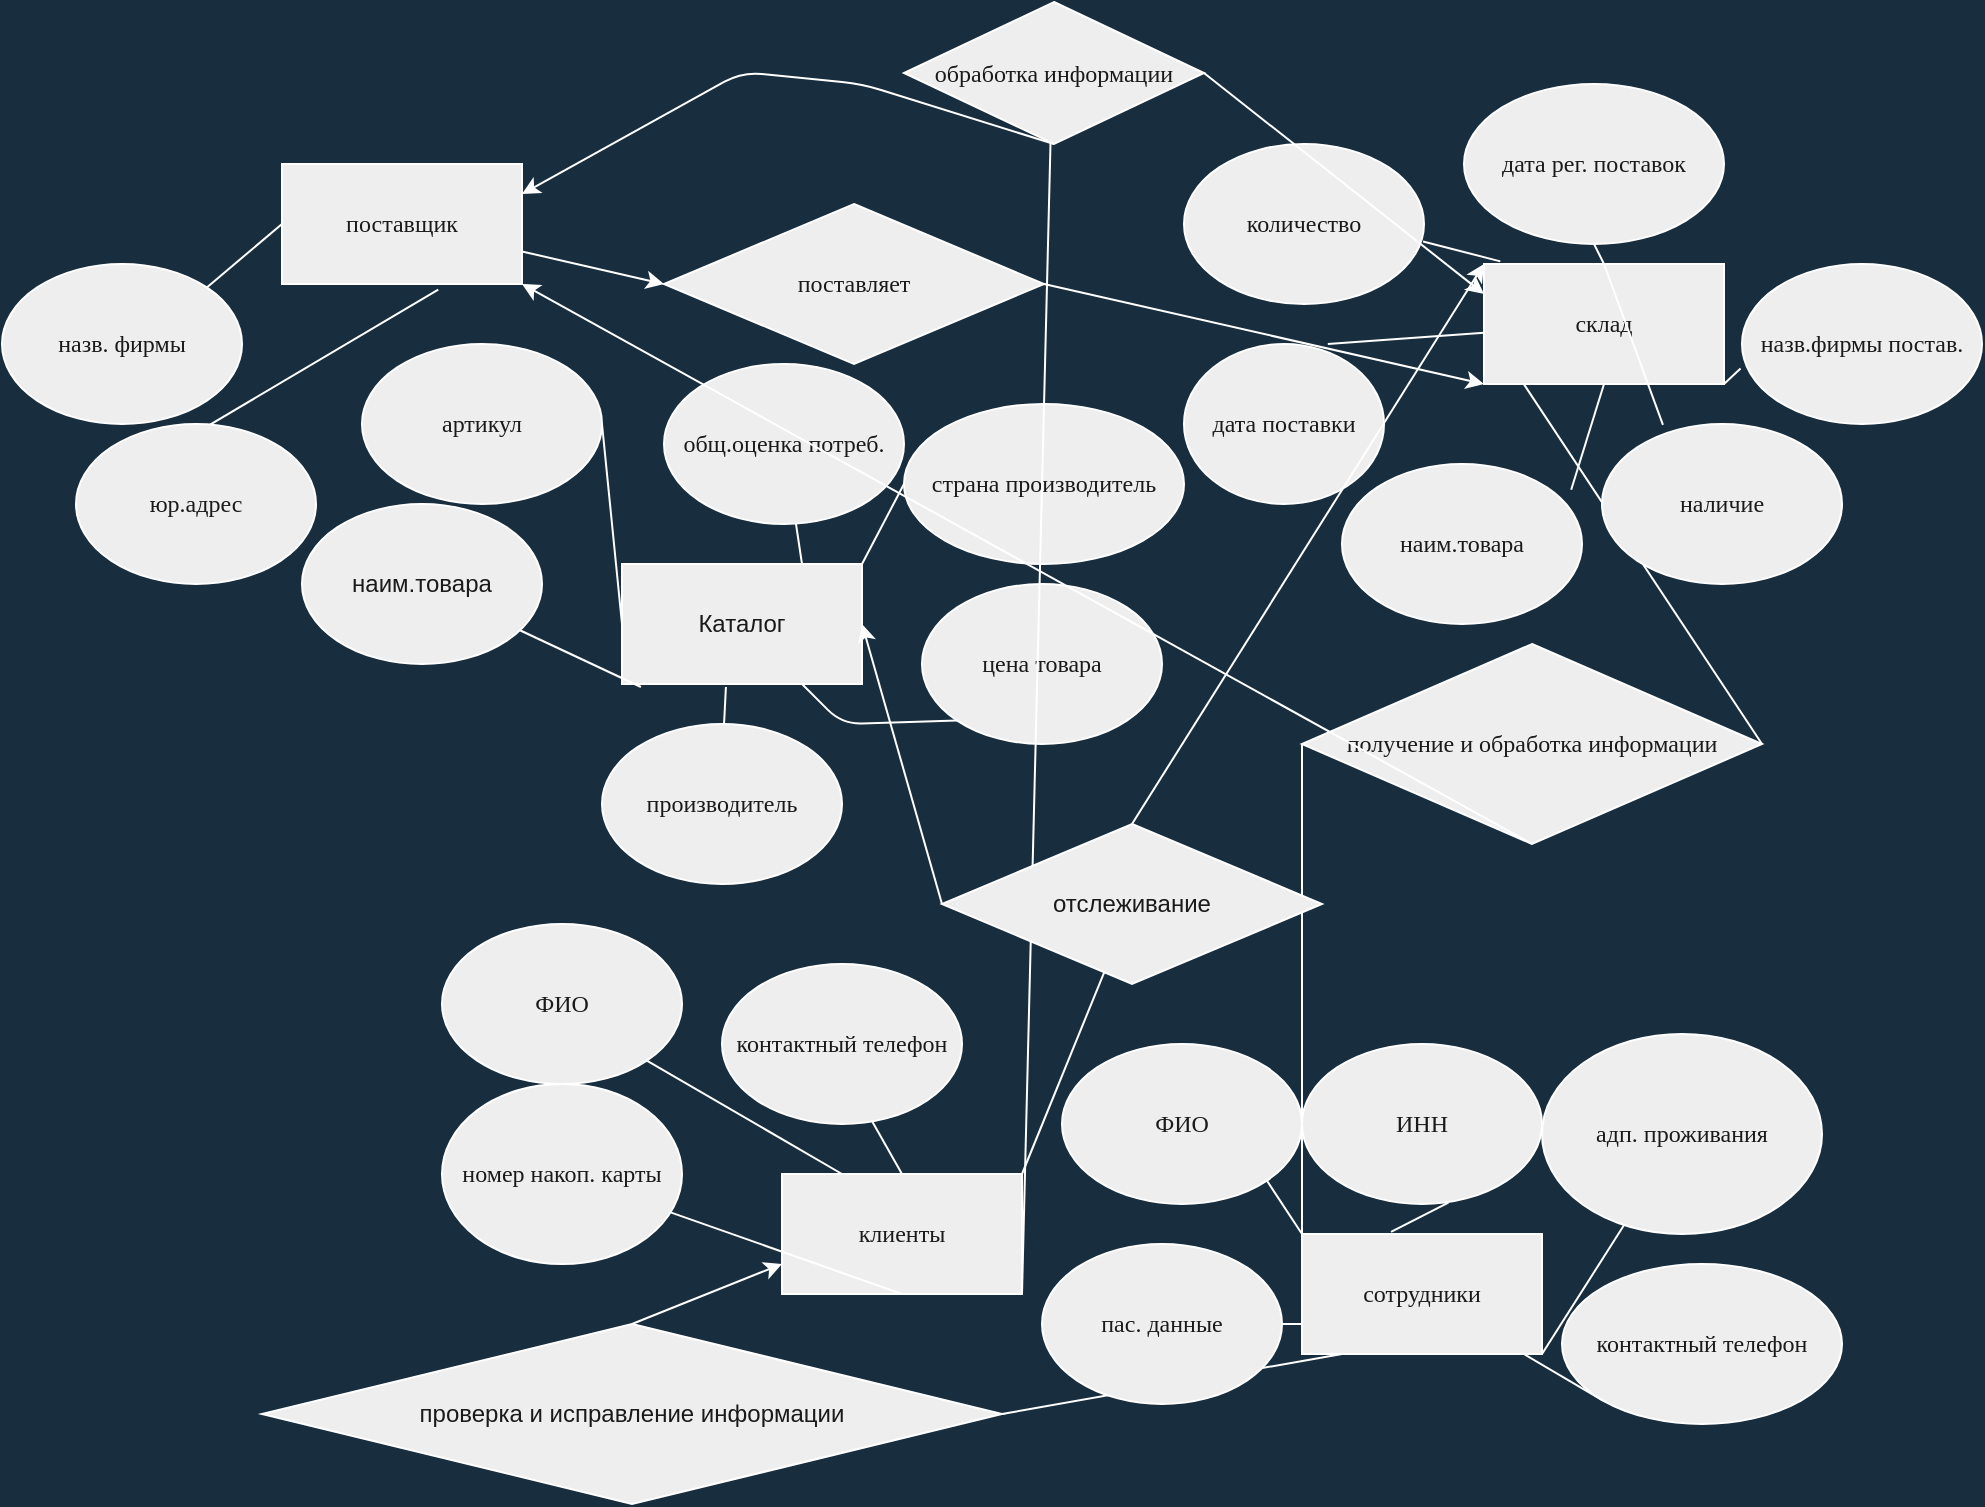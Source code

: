 <mxfile version="14.6.1" type="github" pages="2">
  <diagram id="g4z-NJMzCff2bo7Q9FqN" name="Page-1">
    <mxGraphModel dx="1296" dy="1885" grid="1" gridSize="10" guides="1" tooltips="1" connect="1" arrows="1" fold="1" page="1" pageScale="1" pageWidth="827" pageHeight="1169" background="#182E3E" math="0" shadow="0">
      <root>
        <mxCell id="0" />
        <mxCell id="1" parent="0" />
        <mxCell id="3wK8ob3INykf_q4m3ME8-1" value="Каталог" style="rounded=0;whiteSpace=wrap;html=1;fillColor=#EEEEEE;strokeColor=#FFFFFF;fontColor=#1A1A1A;" parent="1" vertex="1">
          <mxGeometry x="1100" y="250" width="120" height="60" as="geometry" />
        </mxCell>
        <mxCell id="3wK8ob3INykf_q4m3ME8-2" value="" style="endArrow=none;html=1;entryX=0.079;entryY=1.025;entryDx=0;entryDy=0;entryPerimeter=0;strokeColor=#FFFFFF;fontColor=#FFFFFF;labelBackgroundColor=#182E3E;" parent="1" target="3wK8ob3INykf_q4m3ME8-1" edge="1" source="3wK8ob3INykf_q4m3ME8-3">
          <mxGeometry width="50" height="50" relative="1" as="geometry">
            <mxPoint x="240" y="610" as="sourcePoint" />
            <mxPoint x="350" y="590" as="targetPoint" />
            <Array as="points" />
          </mxGeometry>
        </mxCell>
        <mxCell id="3wK8ob3INykf_q4m3ME8-3" value="наим.товара" style="ellipse;whiteSpace=wrap;html=1;fillColor=#EEEEEE;strokeColor=#FFFFFF;fontColor=#1A1A1A;" parent="1" vertex="1">
          <mxGeometry x="940" y="220" width="120" height="80" as="geometry" />
        </mxCell>
        <mxCell id="3wK8ob3INykf_q4m3ME8-4" value="" style="endArrow=none;html=1;entryX=0;entryY=0.5;entryDx=0;entryDy=0;exitX=1;exitY=0.5;exitDx=0;exitDy=0;strokeColor=#FFFFFF;fontColor=#FFFFFF;labelBackgroundColor=#182E3E;" parent="1" source="3wK8ob3INykf_q4m3ME8-5" target="3wK8ob3INykf_q4m3ME8-1" edge="1">
          <mxGeometry width="50" height="50" relative="1" as="geometry">
            <mxPoint x="180" y="550" as="sourcePoint" />
            <mxPoint x="230" y="500" as="targetPoint" />
          </mxGeometry>
        </mxCell>
        <mxCell id="3wK8ob3INykf_q4m3ME8-5" value="артикул" style="ellipse;whiteSpace=wrap;html=1;fontFamily=Times New Roman;fillColor=#EEEEEE;strokeColor=#FFFFFF;fontColor=#1A1A1A;" parent="1" vertex="1">
          <mxGeometry x="970" y="140" width="120" height="80" as="geometry" />
        </mxCell>
        <mxCell id="3wK8ob3INykf_q4m3ME8-6" value="" style="endArrow=none;html=1;fontFamily=Times New Roman;entryX=0.75;entryY=1;entryDx=0;entryDy=0;strokeColor=#FFFFFF;fontColor=#FFFFFF;exitX=0;exitY=1;exitDx=0;exitDy=0;labelBackgroundColor=#182E3E;" parent="1" target="3wK8ob3INykf_q4m3ME8-1" edge="1" source="3wK8ob3INykf_q4m3ME8-7">
          <mxGeometry width="50" height="50" relative="1" as="geometry">
            <mxPoint x="1220" y="340" as="sourcePoint" />
            <mxPoint x="300" y="430" as="targetPoint" />
            <Array as="points">
              <mxPoint x="1210" y="330" />
            </Array>
          </mxGeometry>
        </mxCell>
        <mxCell id="3wK8ob3INykf_q4m3ME8-7" value="цена товара" style="ellipse;whiteSpace=wrap;html=1;fontFamily=Times New Roman;fillColor=#EEEEEE;strokeColor=#FFFFFF;fontColor=#1A1A1A;" parent="1" vertex="1">
          <mxGeometry x="1250" y="260" width="120" height="80" as="geometry" />
        </mxCell>
        <mxCell id="3wK8ob3INykf_q4m3ME8-8" value="" style="endArrow=none;html=1;fontFamily=Times New Roman;strokeColor=#FFFFFF;fontColor=#FFFFFF;exitX=0.75;exitY=0;exitDx=0;exitDy=0;labelBackgroundColor=#182E3E;" parent="1" edge="1" target="3wK8ob3INykf_q4m3ME8-9" source="3wK8ob3INykf_q4m3ME8-1">
          <mxGeometry width="50" height="50" relative="1" as="geometry">
            <mxPoint x="1250" y="330" as="sourcePoint" />
            <mxPoint x="1220" y="160" as="targetPoint" />
          </mxGeometry>
        </mxCell>
        <mxCell id="3wK8ob3INykf_q4m3ME8-9" value="общ.оценка потреб." style="ellipse;whiteSpace=wrap;html=1;fontFamily=Times New Roman;fillColor=#EEEEEE;strokeColor=#FFFFFF;fontColor=#1A1A1A;" parent="1" vertex="1">
          <mxGeometry x="1121" y="150" width="120" height="80" as="geometry" />
        </mxCell>
        <mxCell id="3wK8ob3INykf_q4m3ME8-10" value="" style="endArrow=none;html=1;fontFamily=Times New Roman;strokeColor=#FFFFFF;fontColor=#FFFFFF;exitX=1;exitY=0;exitDx=0;exitDy=0;entryX=0;entryY=0.5;entryDx=0;entryDy=0;labelBackgroundColor=#182E3E;" parent="1" edge="1" target="3wK8ob3INykf_q4m3ME8-13" source="3wK8ob3INykf_q4m3ME8-1">
          <mxGeometry width="50" height="50" relative="1" as="geometry">
            <mxPoint x="1250" y="360" as="sourcePoint" />
            <mxPoint x="1260" y="170" as="targetPoint" />
          </mxGeometry>
        </mxCell>
        <mxCell id="3wK8ob3INykf_q4m3ME8-13" value="страна производитель" style="ellipse;whiteSpace=wrap;html=1;fontFamily=Times New Roman;fillColor=#EEEEEE;strokeColor=#FFFFFF;fontColor=#1A1A1A;" parent="1" vertex="1">
          <mxGeometry x="1241" y="170" width="140" height="80" as="geometry" />
        </mxCell>
        <mxCell id="3wK8ob3INykf_q4m3ME8-14" value="" style="endArrow=none;html=1;fontFamily=Times New Roman;entryX=0.433;entryY=1.025;entryDx=0;entryDy=0;entryPerimeter=0;strokeColor=#FFFFFF;fontColor=#FFFFFF;labelBackgroundColor=#182E3E;" parent="1" source="3wK8ob3INykf_q4m3ME8-15" target="3wK8ob3INykf_q4m3ME8-1" edge="1">
          <mxGeometry width="50" height="50" relative="1" as="geometry">
            <mxPoint x="320" y="670" as="sourcePoint" />
            <mxPoint x="360" y="570" as="targetPoint" />
          </mxGeometry>
        </mxCell>
        <mxCell id="3wK8ob3INykf_q4m3ME8-15" value="производитель" style="ellipse;whiteSpace=wrap;html=1;fontFamily=Times New Roman;fillColor=#EEEEEE;strokeColor=#FFFFFF;fontColor=#1A1A1A;" parent="1" vertex="1">
          <mxGeometry x="1090" y="330.0" width="120" height="80" as="geometry" />
        </mxCell>
        <mxCell id="3wK8ob3INykf_q4m3ME8-19" value="" style="endArrow=classic;html=1;fontFamily=Times New Roman;entryX=1;entryY=0.5;entryDx=0;entryDy=0;strokeColor=#FFFFFF;fontColor=#FFFFFF;exitX=0;exitY=0.5;exitDx=0;exitDy=0;labelBackgroundColor=#182E3E;" parent="1" source="Yl3VBhIFyG_n3BEHl-2H-1" target="3wK8ob3INykf_q4m3ME8-1" edge="1">
          <mxGeometry width="50" height="50" relative="1" as="geometry">
            <mxPoint x="1310" y="440" as="sourcePoint" />
            <mxPoint x="720" y="510" as="targetPoint" />
          </mxGeometry>
        </mxCell>
        <mxCell id="3wK8ob3INykf_q4m3ME8-20" value="" style="endArrow=none;html=1;fontFamily=Times New Roman;exitX=1;exitY=0;exitDx=0;exitDy=0;strokeColor=#FFFFFF;fontColor=#FFFFFF;labelBackgroundColor=#182E3E;" parent="1" source="3wK8ob3INykf_q4m3ME8-21" edge="1" target="Yl3VBhIFyG_n3BEHl-2H-1">
          <mxGeometry width="50" height="50" relative="1" as="geometry">
            <mxPoint x="1270" y="680" as="sourcePoint" />
            <mxPoint x="1480" y="710" as="targetPoint" />
          </mxGeometry>
        </mxCell>
        <mxCell id="3wK8ob3INykf_q4m3ME8-21" value="клиенты" style="rounded=0;whiteSpace=wrap;html=1;fontFamily=Times New Roman;fillColor=#EEEEEE;strokeColor=#FFFFFF;fontColor=#1A1A1A;" parent="1" vertex="1">
          <mxGeometry x="1180" y="555" width="120" height="60" as="geometry" />
        </mxCell>
        <mxCell id="3wK8ob3INykf_q4m3ME8-22" value="" style="endArrow=none;html=1;fontFamily=Times New Roman;entryX=0.25;entryY=0;entryDx=0;entryDy=0;strokeColor=#FFFFFF;fontColor=#FFFFFF;exitX=1;exitY=1;exitDx=0;exitDy=0;labelBackgroundColor=#182E3E;" parent="1" target="3wK8ob3INykf_q4m3ME8-21" edge="1" source="3wK8ob3INykf_q4m3ME8-23">
          <mxGeometry width="50" height="50" relative="1" as="geometry">
            <mxPoint x="990" y="460" as="sourcePoint" />
            <mxPoint x="720" y="510" as="targetPoint" />
          </mxGeometry>
        </mxCell>
        <mxCell id="3wK8ob3INykf_q4m3ME8-23" value="ФИО" style="ellipse;whiteSpace=wrap;html=1;fontFamily=Times New Roman;fillColor=#EEEEEE;strokeColor=#FFFFFF;fontColor=#1A1A1A;" parent="1" vertex="1">
          <mxGeometry x="1010" y="430" width="120" height="80" as="geometry" />
        </mxCell>
        <mxCell id="3wK8ob3INykf_q4m3ME8-24" value="" style="endArrow=none;html=1;fontFamily=Times New Roman;strokeColor=#FFFFFF;fontColor=#FFFFFF;entryX=0.626;entryY=0.984;entryDx=0;entryDy=0;entryPerimeter=0;exitX=0.5;exitY=0;exitDx=0;exitDy=0;labelBackgroundColor=#182E3E;" parent="1" edge="1" target="3wK8ob3INykf_q4m3ME8-25" source="3wK8ob3INykf_q4m3ME8-21">
          <mxGeometry width="50" height="50" relative="1" as="geometry">
            <mxPoint x="1231" y="676" as="sourcePoint" />
            <mxPoint x="1250" y="630" as="targetPoint" />
          </mxGeometry>
        </mxCell>
        <mxCell id="3wK8ob3INykf_q4m3ME8-25" value="контактный телефон" style="ellipse;whiteSpace=wrap;html=1;fontFamily=Times New Roman;fillColor=#EEEEEE;strokeColor=#FFFFFF;fontColor=#1A1A1A;" parent="1" vertex="1">
          <mxGeometry x="1150" y="450" width="120" height="80" as="geometry" />
        </mxCell>
        <mxCell id="3wK8ob3INykf_q4m3ME8-26" value="" style="endArrow=none;html=1;fontFamily=Times New Roman;entryX=0.5;entryY=1;entryDx=0;entryDy=0;strokeColor=#FFFFFF;fontColor=#FFFFFF;labelBackgroundColor=#182E3E;" parent="1" source="3wK8ob3INykf_q4m3ME8-27" target="3wK8ob3INykf_q4m3ME8-21" edge="1">
          <mxGeometry width="50" height="50" relative="1" as="geometry">
            <mxPoint x="970" y="650" as="sourcePoint" />
            <mxPoint x="720" y="510" as="targetPoint" />
          </mxGeometry>
        </mxCell>
        <mxCell id="3wK8ob3INykf_q4m3ME8-27" value="номер накоп. карты" style="ellipse;whiteSpace=wrap;html=1;fontFamily=Times New Roman;fillColor=#EEEEEE;strokeColor=#FFFFFF;fontColor=#1A1A1A;" parent="1" vertex="1">
          <mxGeometry x="1010" y="510" width="120" height="90" as="geometry" />
        </mxCell>
        <mxCell id="3wK8ob3INykf_q4m3ME8-30" value="" style="endArrow=classic;html=1;fontFamily=Times New Roman;entryX=0;entryY=0.75;entryDx=0;entryDy=0;exitX=0.5;exitY=0;exitDx=0;exitDy=0;strokeColor=#FFFFFF;fontColor=#FFFFFF;labelBackgroundColor=#182E3E;" parent="1" source="Yl3VBhIFyG_n3BEHl-2H-2" target="3wK8ob3INykf_q4m3ME8-21" edge="1">
          <mxGeometry width="50" height="50" relative="1" as="geometry">
            <mxPoint x="660" y="700" as="sourcePoint" />
            <mxPoint x="730" y="840" as="targetPoint" />
            <Array as="points" />
          </mxGeometry>
        </mxCell>
        <mxCell id="3wK8ob3INykf_q4m3ME8-31" value="" style="endArrow=none;html=1;fontFamily=Times New Roman;entryX=0;entryY=0.75;entryDx=0;entryDy=0;strokeColor=#FFFFFF;fontColor=#FFFFFF;labelBackgroundColor=#182E3E;" parent="1" target="3wK8ob3INykf_q4m3ME8-32" edge="1" source="3wK8ob3INykf_q4m3ME8-38">
          <mxGeometry width="50" height="50" relative="1" as="geometry">
            <mxPoint x="910" y="820" as="sourcePoint" />
            <mxPoint x="1047" y="555" as="targetPoint" />
          </mxGeometry>
        </mxCell>
        <mxCell id="3wK8ob3INykf_q4m3ME8-32" value="сотрудники" style="rounded=0;whiteSpace=wrap;html=1;fontFamily=Times New Roman;fillColor=#EEEEEE;strokeColor=#FFFFFF;fontColor=#1A1A1A;" parent="1" vertex="1">
          <mxGeometry x="1440" y="585" width="120" height="60" as="geometry" />
        </mxCell>
        <mxCell id="3wK8ob3INykf_q4m3ME8-33" value="ФИО" style="ellipse;whiteSpace=wrap;html=1;fontFamily=Times New Roman;fillColor=#EEEEEE;strokeColor=#FFFFFF;fontColor=#1A1A1A;" parent="1" vertex="1">
          <mxGeometry x="1320" y="490" width="120" height="80" as="geometry" />
        </mxCell>
        <mxCell id="3wK8ob3INykf_q4m3ME8-34" value="" style="endArrow=none;html=1;fontFamily=Times New Roman;entryX=1;entryY=1;entryDx=0;entryDy=0;exitX=0;exitY=0;exitDx=0;exitDy=0;strokeColor=#FFFFFF;fontColor=#FFFFFF;labelBackgroundColor=#182E3E;" parent="1" source="3wK8ob3INykf_q4m3ME8-32" target="3wK8ob3INykf_q4m3ME8-33" edge="1">
          <mxGeometry width="50" height="50" relative="1" as="geometry">
            <mxPoint x="210" y="1080" as="sourcePoint" />
            <mxPoint x="260" y="1030" as="targetPoint" />
          </mxGeometry>
        </mxCell>
        <mxCell id="3wK8ob3INykf_q4m3ME8-35" value="" style="endArrow=none;html=1;fontFamily=Times New Roman;strokeColor=#FFFFFF;fontColor=#FFFFFF;exitX=1;exitY=0.5;exitDx=0;exitDy=0;labelBackgroundColor=#182E3E;" parent="1" edge="1" source="Yl3VBhIFyG_n3BEHl-2H-2">
          <mxGeometry width="50" height="50" relative="1" as="geometry">
            <mxPoint x="1410" y="695" as="sourcePoint" />
            <mxPoint x="1460" y="645" as="targetPoint" />
          </mxGeometry>
        </mxCell>
        <mxCell id="3wK8ob3INykf_q4m3ME8-36" value="контактный телефон" style="ellipse;whiteSpace=wrap;html=1;fontFamily=Times New Roman;fillColor=#EEEEEE;strokeColor=#FFFFFF;fontColor=#1A1A1A;" parent="1" vertex="1">
          <mxGeometry x="1570" y="600" width="140" height="80" as="geometry" />
        </mxCell>
        <mxCell id="3wK8ob3INykf_q4m3ME8-37" value="" style="endArrow=none;html=1;fontFamily=Times New Roman;strokeColor=#FFFFFF;fontColor=#FFFFFF;exitX=0;exitY=1;exitDx=0;exitDy=0;labelBackgroundColor=#182E3E;" parent="1" edge="1" target="3wK8ob3INykf_q4m3ME8-32" source="3wK8ob3INykf_q4m3ME8-36">
          <mxGeometry width="50" height="50" relative="1" as="geometry">
            <mxPoint x="1590" y="720" as="sourcePoint" />
            <mxPoint x="1590" y="660" as="targetPoint" />
          </mxGeometry>
        </mxCell>
        <mxCell id="3wK8ob3INykf_q4m3ME8-38" value="пас. данные" style="ellipse;whiteSpace=wrap;html=1;fontFamily=Times New Roman;fillColor=#EEEEEE;strokeColor=#FFFFFF;fontColor=#1A1A1A;" parent="1" vertex="1">
          <mxGeometry x="1310" y="590" width="120" height="80" as="geometry" />
        </mxCell>
        <mxCell id="3wK8ob3INykf_q4m3ME8-39" value="" style="endArrow=none;html=1;fontFamily=Times New Roman;exitX=0.371;exitY=-0.017;exitDx=0;exitDy=0;exitPerimeter=0;entryX=0.61;entryY=0.991;entryDx=0;entryDy=0;entryPerimeter=0;strokeColor=#FFFFFF;fontColor=#FFFFFF;labelBackgroundColor=#182E3E;" parent="1" source="3wK8ob3INykf_q4m3ME8-32" target="3wK8ob3INykf_q4m3ME8-40" edge="1">
          <mxGeometry width="50" height="50" relative="1" as="geometry">
            <mxPoint x="290" y="1030" as="sourcePoint" />
            <mxPoint x="280" y="940" as="targetPoint" />
          </mxGeometry>
        </mxCell>
        <mxCell id="3wK8ob3INykf_q4m3ME8-40" value="ИНН" style="ellipse;whiteSpace=wrap;html=1;fontFamily=Times New Roman;fillColor=#EEEEEE;strokeColor=#FFFFFF;fontColor=#1A1A1A;" parent="1" vertex="1">
          <mxGeometry x="1440" y="490" width="120" height="80" as="geometry" />
        </mxCell>
        <mxCell id="3wK8ob3INykf_q4m3ME8-41" value="" style="endArrow=none;html=1;fontFamily=Times New Roman;entryX=1;entryY=1;entryDx=0;entryDy=0;strokeColor=#FFFFFF;fontColor=#FFFFFF;labelBackgroundColor=#182E3E;" parent="1" source="3wK8ob3INykf_q4m3ME8-42" target="3wK8ob3INykf_q4m3ME8-32" edge="1">
          <mxGeometry width="50" height="50" relative="1" as="geometry">
            <mxPoint x="450" y="1150" as="sourcePoint" />
            <mxPoint x="420" y="1100" as="targetPoint" />
          </mxGeometry>
        </mxCell>
        <mxCell id="3wK8ob3INykf_q4m3ME8-42" value="адп. проживания" style="ellipse;whiteSpace=wrap;html=1;fontFamily=Times New Roman;fillColor=#EEEEEE;strokeColor=#FFFFFF;fontColor=#1A1A1A;" parent="1" vertex="1">
          <mxGeometry x="1560" y="485" width="140" height="100" as="geometry" />
        </mxCell>
        <mxCell id="3wK8ob3INykf_q4m3ME8-43" value="" style="endArrow=none;html=1;fontFamily=Times New Roman;entryX=1;entryY=1;entryDx=0;entryDy=0;exitX=0.5;exitY=0;exitDx=0;exitDy=0;strokeColor=#FFFFFF;fontColor=#FFFFFF;labelBackgroundColor=#182E3E;" parent="1" source="3wK8ob3INykf_q4m3ME8-44" target="3wK8ob3INykf_q4m3ME8-21" edge="1">
          <mxGeometry width="50" height="50" relative="1" as="geometry">
            <mxPoint x="1100" y="1030" as="sourcePoint" />
            <mxPoint x="1030" y="670" as="targetPoint" />
          </mxGeometry>
        </mxCell>
        <mxCell id="3wK8ob3INykf_q4m3ME8-44" value="обработка информации" style="rhombus;whiteSpace=wrap;html=1;fontFamily=Times New Roman;fillColor=#EEEEEE;strokeColor=#FFFFFF;fontColor=#1A1A1A;" parent="1" vertex="1">
          <mxGeometry x="1241" y="-31" width="150" height="71" as="geometry" />
        </mxCell>
        <mxCell id="3wK8ob3INykf_q4m3ME8-45" value="" style="endArrow=classic;html=1;fontFamily=Times New Roman;exitX=0.5;exitY=1;exitDx=0;exitDy=0;entryX=1;entryY=0.25;entryDx=0;entryDy=0;strokeColor=#FFFFFF;fontColor=#FFFFFF;labelBackgroundColor=#182E3E;" parent="1" source="3wK8ob3INykf_q4m3ME8-44" target="3wK8ob3INykf_q4m3ME8-46" edge="1">
          <mxGeometry width="50" height="50" relative="1" as="geometry">
            <mxPoint x="1100" y="1150" as="sourcePoint" />
            <mxPoint x="840" y="1310" as="targetPoint" />
            <Array as="points">
              <mxPoint x="1220" y="10" />
              <mxPoint x="1160" y="4" />
            </Array>
          </mxGeometry>
        </mxCell>
        <mxCell id="3wK8ob3INykf_q4m3ME8-46" value="поставщик" style="rounded=0;whiteSpace=wrap;html=1;fontFamily=Times New Roman;fillColor=#EEEEEE;strokeColor=#FFFFFF;fontColor=#1A1A1A;" parent="1" vertex="1">
          <mxGeometry x="930" y="50" width="120" height="60" as="geometry" />
        </mxCell>
        <mxCell id="3wK8ob3INykf_q4m3ME8-47" value="получение и обработка информации" style="rhombus;whiteSpace=wrap;html=1;fontFamily=Times New Roman;fillColor=#EEEEEE;strokeColor=#FFFFFF;fontColor=#1A1A1A;" parent="1" vertex="1">
          <mxGeometry x="1440" y="290" width="230" height="100" as="geometry" />
        </mxCell>
        <mxCell id="3wK8ob3INykf_q4m3ME8-48" value="" style="endArrow=none;html=1;fontFamily=Times New Roman;exitX=0;exitY=1;exitDx=0;exitDy=0;entryX=0;entryY=0.5;entryDx=0;entryDy=0;strokeColor=#FFFFFF;fontColor=#FFFFFF;labelBackgroundColor=#182E3E;" parent="1" source="3wK8ob3INykf_q4m3ME8-32" target="3wK8ob3INykf_q4m3ME8-47" edge="1">
          <mxGeometry width="50" height="50" relative="1" as="geometry">
            <mxPoint x="380" y="1080" as="sourcePoint" />
            <mxPoint x="430" y="1030" as="targetPoint" />
          </mxGeometry>
        </mxCell>
        <mxCell id="3wK8ob3INykf_q4m3ME8-49" value="" style="endArrow=classic;html=1;fontFamily=Times New Roman;exitX=0.5;exitY=1;exitDx=0;exitDy=0;strokeColor=#FFFFFF;fontColor=#FFFFFF;entryX=1;entryY=1;entryDx=0;entryDy=0;labelBackgroundColor=#182E3E;" parent="1" source="3wK8ob3INykf_q4m3ME8-47" target="3wK8ob3INykf_q4m3ME8-46" edge="1">
          <mxGeometry width="50" height="50" relative="1" as="geometry">
            <mxPoint x="620" y="1240" as="sourcePoint" />
            <mxPoint x="1810" y="540" as="targetPoint" />
          </mxGeometry>
        </mxCell>
        <mxCell id="3wK8ob3INykf_q4m3ME8-50" value="" style="endArrow=none;html=1;fontFamily=Times New Roman;exitX=0.719;exitY=0;exitDx=0;exitDy=0;exitPerimeter=0;strokeColor=#FFFFFF;fontColor=#FFFFFF;labelBackgroundColor=#182E3E;" parent="1" source="3wK8ob3INykf_q4m3ME8-51" edge="1" target="3wK8ob3INykf_q4m3ME8-59">
          <mxGeometry width="50" height="50" relative="1" as="geometry">
            <mxPoint x="670" y="1340" as="sourcePoint" />
            <mxPoint x="1490" y="410" as="targetPoint" />
          </mxGeometry>
        </mxCell>
        <mxCell id="3wK8ob3INykf_q4m3ME8-51" value="дата поставки" style="ellipse;whiteSpace=wrap;html=1;fontFamily=Times New Roman;fillColor=#EEEEEE;strokeColor=#FFFFFF;fontColor=#1A1A1A;" parent="1" vertex="1">
          <mxGeometry x="1381" y="140" width="100" height="80" as="geometry" />
        </mxCell>
        <mxCell id="3wK8ob3INykf_q4m3ME8-52" value="" style="endArrow=none;html=1;fontFamily=Times New Roman;entryX=0.651;entryY=1.047;entryDx=0;entryDy=0;entryPerimeter=0;exitX=0;exitY=0.5;exitDx=0;exitDy=0;strokeColor=#FFFFFF;fontColor=#FFFFFF;labelBackgroundColor=#182E3E;" parent="1" source="3wK8ob3INykf_q4m3ME8-53" target="3wK8ob3INykf_q4m3ME8-46" edge="1">
          <mxGeometry width="50" height="50" relative="1" as="geometry">
            <mxPoint x="800" y="1430" as="sourcePoint" />
            <mxPoint x="830" y="1420" as="targetPoint" />
          </mxGeometry>
        </mxCell>
        <mxCell id="3wK8ob3INykf_q4m3ME8-53" value="юр.адрес" style="ellipse;whiteSpace=wrap;html=1;fontFamily=Times New Roman;fillColor=#EEEEEE;strokeColor=#FFFFFF;fontColor=#1A1A1A;" parent="1" vertex="1">
          <mxGeometry x="827" y="180" width="120" height="80" as="geometry" />
        </mxCell>
        <mxCell id="3wK8ob3INykf_q4m3ME8-54" value="" style="endArrow=none;html=1;fontFamily=Times New Roman;entryX=0;entryY=0.5;entryDx=0;entryDy=0;strokeColor=#FFFFFF;fontColor=#FFFFFF;exitX=1;exitY=0;exitDx=0;exitDy=0;labelBackgroundColor=#182E3E;" parent="1" target="3wK8ob3INykf_q4m3ME8-46" edge="1" source="3wK8ob3INykf_q4m3ME8-55">
          <mxGeometry width="50" height="50" relative="1" as="geometry">
            <mxPoint x="620" y="1330" as="sourcePoint" />
            <mxPoint x="680" y="1300" as="targetPoint" />
          </mxGeometry>
        </mxCell>
        <mxCell id="3wK8ob3INykf_q4m3ME8-55" value=" назв. фирмы" style="ellipse;whiteSpace=wrap;html=1;fontFamily=Times New Roman;fillColor=#EEEEEE;strokeColor=#FFFFFF;fontColor=#1A1A1A;" parent="1" vertex="1">
          <mxGeometry x="790" y="100" width="120" height="80" as="geometry" />
        </mxCell>
        <mxCell id="3wK8ob3INykf_q4m3ME8-56" value="поставляет" style="rhombus;whiteSpace=wrap;html=1;fontFamily=Times New Roman;fillColor=#EEEEEE;strokeColor=#FFFFFF;fontColor=#1A1A1A;" parent="1" vertex="1">
          <mxGeometry x="1121" y="70" width="190" height="80" as="geometry" />
        </mxCell>
        <mxCell id="3wK8ob3INykf_q4m3ME8-57" value="" style="endArrow=classic;html=1;fontFamily=Times New Roman;entryX=0;entryY=0.5;entryDx=0;entryDy=0;strokeColor=#FFFFFF;fontColor=#FFFFFF;labelBackgroundColor=#182E3E;" parent="1" source="3wK8ob3INykf_q4m3ME8-46" target="3wK8ob3INykf_q4m3ME8-56" edge="1">
          <mxGeometry width="50" height="50" relative="1" as="geometry">
            <mxPoint x="840" y="1380" as="sourcePoint" />
            <mxPoint x="910.711" y="1330" as="targetPoint" />
          </mxGeometry>
        </mxCell>
        <mxCell id="3wK8ob3INykf_q4m3ME8-58" value="" style="endArrow=classic;html=1;fontFamily=Times New Roman;exitX=1;exitY=0.5;exitDx=0;exitDy=0;entryX=0;entryY=0.5;entryDx=0;entryDy=0;strokeColor=#FFFFFF;fontColor=#FFFFFF;labelBackgroundColor=#182E3E;" parent="1" source="3wK8ob3INykf_q4m3ME8-47" target="3wK8ob3INykf_q4m3ME8-59" edge="1">
          <mxGeometry width="50" height="50" relative="1" as="geometry">
            <mxPoint x="870" y="1170" as="sourcePoint" />
            <mxPoint x="1320" y="1170" as="targetPoint" />
          </mxGeometry>
        </mxCell>
        <mxCell id="3wK8ob3INykf_q4m3ME8-59" value="склад" style="rounded=0;whiteSpace=wrap;html=1;fontFamily=Times New Roman;fillColor=#EEEEEE;strokeColor=#FFFFFF;fontColor=#1A1A1A;" parent="1" vertex="1">
          <mxGeometry x="1531" y="100" width="120" height="60" as="geometry" />
        </mxCell>
        <mxCell id="3wK8ob3INykf_q4m3ME8-60" value="" style="endArrow=classic;html=1;fontFamily=Times New Roman;entryX=0;entryY=1;entryDx=0;entryDy=0;exitX=1;exitY=0.5;exitDx=0;exitDy=0;strokeColor=#FFFFFF;fontColor=#FFFFFF;labelBackgroundColor=#182E3E;" parent="1" source="3wK8ob3INykf_q4m3ME8-56" target="3wK8ob3INykf_q4m3ME8-59" edge="1">
          <mxGeometry width="50" height="50" relative="1" as="geometry">
            <mxPoint x="1370" y="1330" as="sourcePoint" />
            <mxPoint x="1420" y="1280" as="targetPoint" />
          </mxGeometry>
        </mxCell>
        <mxCell id="3wK8ob3INykf_q4m3ME8-61" value="" style="endArrow=none;html=1;fontFamily=Times New Roman;exitX=0.068;exitY=-0.022;exitDx=0;exitDy=0;exitPerimeter=0;strokeColor=#FFFFFF;fontColor=#FFFFFF;entryX=0.996;entryY=0.609;entryDx=0;entryDy=0;entryPerimeter=0;labelBackgroundColor=#182E3E;" parent="1" source="3wK8ob3INykf_q4m3ME8-59" edge="1" target="3wK8ob3INykf_q4m3ME8-62">
          <mxGeometry width="50" height="50" relative="1" as="geometry">
            <mxPoint x="1470" y="1180" as="sourcePoint" />
            <mxPoint x="1470" y="1080" as="targetPoint" />
          </mxGeometry>
        </mxCell>
        <mxCell id="3wK8ob3INykf_q4m3ME8-62" value="количество" style="ellipse;whiteSpace=wrap;html=1;fontFamily=Times New Roman;fillColor=#EEEEEE;strokeColor=#FFFFFF;fontColor=#1A1A1A;" parent="1" vertex="1">
          <mxGeometry x="1381" y="40" width="120" height="80" as="geometry" />
        </mxCell>
        <mxCell id="3wK8ob3INykf_q4m3ME8-63" value="" style="endArrow=classic;html=1;fontFamily=Times New Roman;exitX=0.5;exitY=0;exitDx=0;exitDy=0;entryX=0;entryY=0;entryDx=0;entryDy=0;strokeColor=#FFFFFF;fontColor=#FFFFFF;labelBackgroundColor=#182E3E;" parent="1" source="Yl3VBhIFyG_n3BEHl-2H-1" target="3wK8ob3INykf_q4m3ME8-59" edge="1">
          <mxGeometry width="50" height="50" relative="1" as="geometry">
            <mxPoint x="827" y="785" as="sourcePoint" />
            <mxPoint x="840" y="920" as="targetPoint" />
          </mxGeometry>
        </mxCell>
        <mxCell id="3wK8ob3INykf_q4m3ME8-64" value="" style="endArrow=classic;html=1;fontFamily=Times New Roman;exitX=1;exitY=0.5;exitDx=0;exitDy=0;entryX=0;entryY=0.25;entryDx=0;entryDy=0;strokeColor=#FFFFFF;fontColor=#FFFFFF;labelBackgroundColor=#182E3E;" parent="1" source="3wK8ob3INykf_q4m3ME8-44" target="3wK8ob3INykf_q4m3ME8-59" edge="1">
          <mxGeometry width="50" height="50" relative="1" as="geometry">
            <mxPoint x="1100" y="1110" as="sourcePoint" />
            <mxPoint x="1150" y="1060" as="targetPoint" />
          </mxGeometry>
        </mxCell>
        <mxCell id="3zsrM0tfcTS2GWJ8ZynJ-1" value="" style="endArrow=none;html=1;fontFamily=Times New Roman;strokeColor=#FFFFFF;fontColor=#FFFFFF;entryX=0.5;entryY=1;entryDx=0;entryDy=0;exitX=0.5;exitY=0;exitDx=0;exitDy=0;labelBackgroundColor=#182E3E;" parent="1" edge="1" target="3zsrM0tfcTS2GWJ8ZynJ-2" source="3wK8ob3INykf_q4m3ME8-59">
          <mxGeometry width="50" height="50" relative="1" as="geometry">
            <mxPoint x="1480" y="1320" as="sourcePoint" />
            <mxPoint x="1540" y="1230" as="targetPoint" />
          </mxGeometry>
        </mxCell>
        <mxCell id="3zsrM0tfcTS2GWJ8ZynJ-2" value="дата рег. поставок" style="ellipse;whiteSpace=wrap;html=1;fontFamily=Times New Roman;fillColor=#EEEEEE;strokeColor=#FFFFFF;fontColor=#1A1A1A;" parent="1" vertex="1">
          <mxGeometry x="1521" y="10" width="130" height="80" as="geometry" />
        </mxCell>
        <mxCell id="3zsrM0tfcTS2GWJ8ZynJ-3" value="" style="endArrow=none;html=1;fontFamily=Times New Roman;entryX=1;entryY=1;entryDx=0;entryDy=0;strokeColor=#FFFFFF;fontColor=#FFFFFF;exitX=-0.006;exitY=0.653;exitDx=0;exitDy=0;exitPerimeter=0;labelBackgroundColor=#182E3E;" parent="1" target="3wK8ob3INykf_q4m3ME8-59" edge="1" source="3zsrM0tfcTS2GWJ8ZynJ-4">
          <mxGeometry width="50" height="50" relative="1" as="geometry">
            <mxPoint x="1550" y="1440" as="sourcePoint" />
            <mxPoint x="1610" y="1230" as="targetPoint" />
          </mxGeometry>
        </mxCell>
        <mxCell id="3zsrM0tfcTS2GWJ8ZynJ-4" value="назв.фирмы постав." style="ellipse;whiteSpace=wrap;html=1;fontFamily=Times New Roman;fillColor=#EEEEEE;strokeColor=#FFFFFF;fontColor=#1A1A1A;" parent="1" vertex="1">
          <mxGeometry x="1660" y="100" width="120" height="80" as="geometry" />
        </mxCell>
        <mxCell id="3zsrM0tfcTS2GWJ8ZynJ-5" value="" style="endArrow=none;html=1;fontFamily=Times New Roman;exitX=0.5;exitY=0;exitDx=0;exitDy=0;strokeColor=#FFFFFF;fontColor=#FFFFFF;entryX=0.254;entryY=0.006;entryDx=0;entryDy=0;entryPerimeter=0;labelBackgroundColor=#182E3E;" parent="1" source="3wK8ob3INykf_q4m3ME8-59" edge="1" target="3zsrM0tfcTS2GWJ8ZynJ-6">
          <mxGeometry width="50" height="50" relative="1" as="geometry">
            <mxPoint x="1520" y="1160" as="sourcePoint" />
            <mxPoint x="1570" y="1110" as="targetPoint" />
          </mxGeometry>
        </mxCell>
        <mxCell id="3zsrM0tfcTS2GWJ8ZynJ-6" value="наличие" style="ellipse;whiteSpace=wrap;html=1;fontFamily=Times New Roman;fillColor=#EEEEEE;strokeColor=#FFFFFF;fontColor=#1A1A1A;" parent="1" vertex="1">
          <mxGeometry x="1590" y="180" width="120" height="80" as="geometry" />
        </mxCell>
        <mxCell id="3zsrM0tfcTS2GWJ8ZynJ-7" value="" style="endArrow=none;html=1;fontFamily=Times New Roman;exitX=0.955;exitY=0.161;exitDx=0;exitDy=0;exitPerimeter=0;strokeColor=#FFFFFF;fontColor=#FFFFFF;entryX=0.5;entryY=1;entryDx=0;entryDy=0;labelBackgroundColor=#182E3E;" parent="1" source="3zsrM0tfcTS2GWJ8ZynJ-8" edge="1" target="3wK8ob3INykf_q4m3ME8-59">
          <mxGeometry width="50" height="50" relative="1" as="geometry">
            <mxPoint x="1440" y="1240" as="sourcePoint" />
            <mxPoint x="1510" y="1230" as="targetPoint" />
          </mxGeometry>
        </mxCell>
        <mxCell id="3zsrM0tfcTS2GWJ8ZynJ-8" value="наим.товара" style="ellipse;whiteSpace=wrap;html=1;fontFamily=Times New Roman;fillColor=#EEEEEE;strokeColor=#FFFFFF;fontColor=#1A1A1A;" parent="1" vertex="1">
          <mxGeometry x="1460" y="200" width="120" height="80" as="geometry" />
        </mxCell>
        <mxCell id="Yl3VBhIFyG_n3BEHl-2H-1" value="отслеживание" style="rhombus;whiteSpace=wrap;html=1;fillColor=#EEEEEE;strokeColor=#FFFFFF;fontColor=#1A1A1A;" vertex="1" parent="1">
          <mxGeometry x="1260" y="380" width="190" height="80" as="geometry" />
        </mxCell>
        <mxCell id="Yl3VBhIFyG_n3BEHl-2H-2" value="проверка и исправление информации" style="rhombus;whiteSpace=wrap;html=1;fillColor=#EEEEEE;strokeColor=#FFFFFF;fontColor=#1A1A1A;" vertex="1" parent="1">
          <mxGeometry x="920" y="630" width="370" height="90" as="geometry" />
        </mxCell>
      </root>
    </mxGraphModel>
  </diagram>
  <diagram id="g6j8g_lk6B6rTbUfZUJQ" name="Page-2">
    <mxGraphModel dx="1102" dy="609" grid="1" gridSize="10" guides="1" tooltips="1" connect="1" arrows="1" fold="1" page="1" pageScale="1" pageWidth="827" pageHeight="1169" math="0" shadow="0">
      <root>
        <mxCell id="5ZcYAGdH2qzitfhrd2j2-0" />
        <mxCell id="5ZcYAGdH2qzitfhrd2j2-1" parent="5ZcYAGdH2qzitfhrd2j2-0" />
      </root>
    </mxGraphModel>
  </diagram>
</mxfile>
